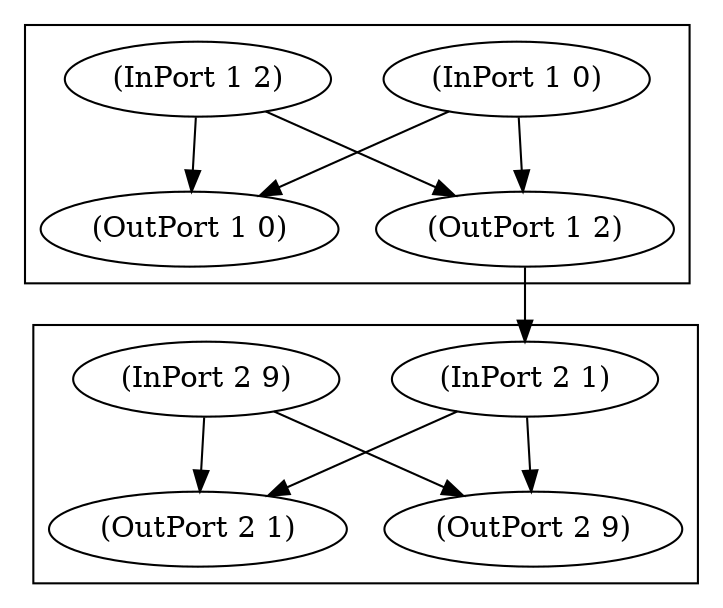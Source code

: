 digraph G {
  "(InPort 1 0)";
  "(InPort 1 2)";
  "(InPort 2 1)";
  "(InPort 2 9)";
  "(OutPort 1 0)";
  "(OutPort 1 2)";
  "(OutPort 2 1)";
  "(OutPort 2 9)";
  
  subgraph cluster_1 { "(OutPort 1 2)";"(OutPort 1 0)";"(InPort 1 2)";"(InPort 1 0)";
     };
  subgraph cluster_2 { "(OutPort 2 9)";"(OutPort 2 1)";"(InPort 2 9)";"(InPort 2 1)";
     };
  
  "(InPort 1 0)" -> "(OutPort 1 0)";
  "(InPort 1 0)" -> "(OutPort 1 2)";
  "(InPort 1 2)" -> "(OutPort 1 0)";
  "(InPort 1 2)" -> "(OutPort 1 2)";
  "(InPort 2 1)" -> "(OutPort 2 1)";
  "(InPort 2 1)" -> "(OutPort 2 9)";
  "(InPort 2 9)" -> "(OutPort 2 1)";
  "(InPort 2 9)" -> "(OutPort 2 9)";
  "(OutPort 1 2)" -> "(InPort 2 1)";
  
  }